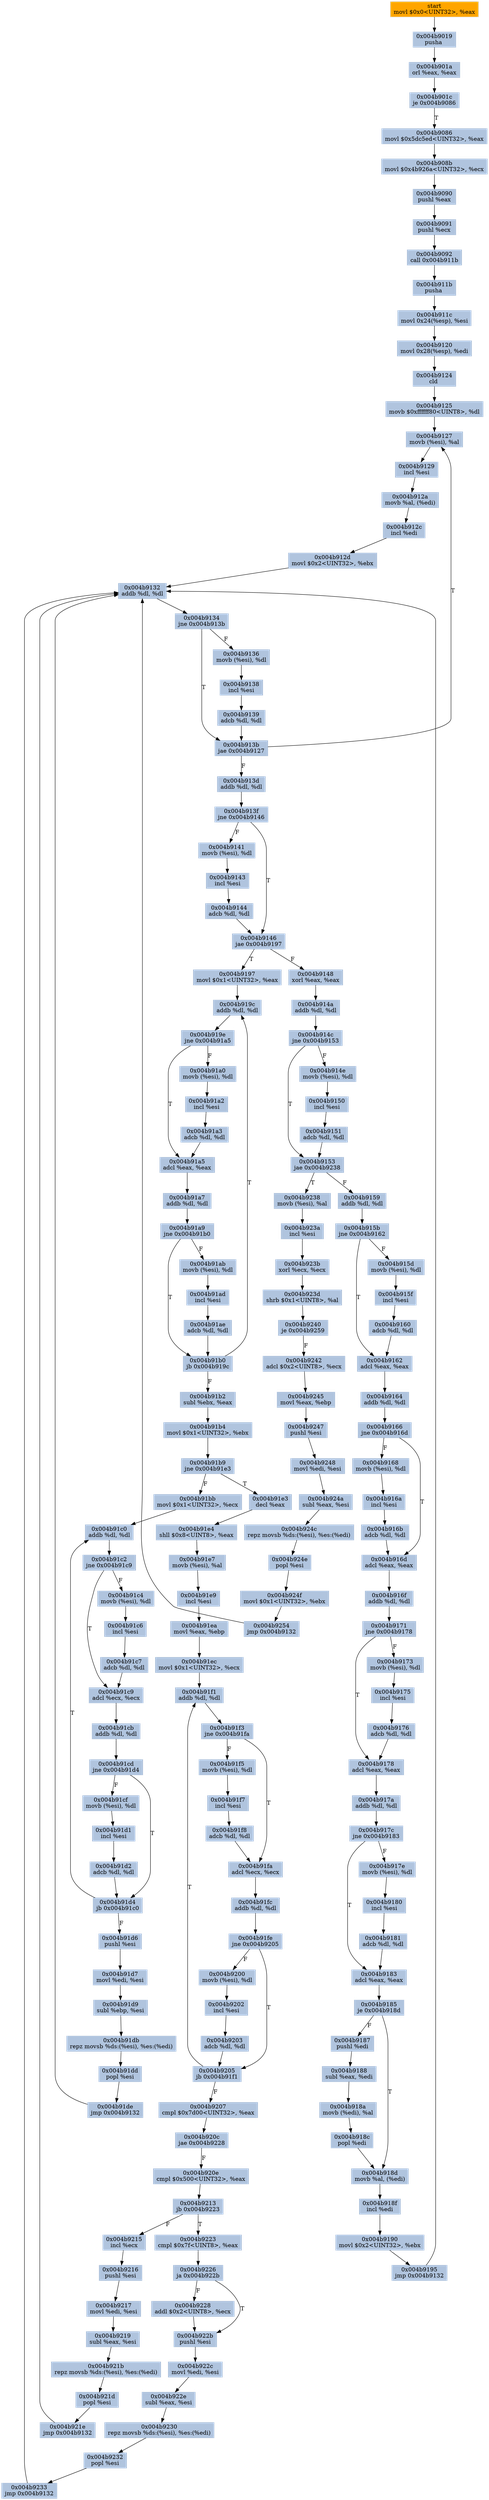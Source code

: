 digraph G {
node[shape=rectangle,style=filled,fillcolor=lightsteelblue,color=lightsteelblue]
bgcolor="transparent"
a0x004b9014movl_0x0UINT32_eax[label="start\nmovl $0x0<UINT32>, %eax",color="lightgrey",fillcolor="orange"];
a0x004b9019pusha_[label="0x004b9019\npusha "];
a0x004b901aorl_eax_eax[label="0x004b901a\norl %eax, %eax"];
a0x004b901cje_0x004b9086[label="0x004b901c\nje 0x004b9086"];
a0x004b9086movl_0x5dc5edUINT32_eax[label="0x004b9086\nmovl $0x5dc5ed<UINT32>, %eax"];
a0x004b908bmovl_0x4b926aUINT32_ecx[label="0x004b908b\nmovl $0x4b926a<UINT32>, %ecx"];
a0x004b9090pushl_eax[label="0x004b9090\npushl %eax"];
a0x004b9091pushl_ecx[label="0x004b9091\npushl %ecx"];
a0x004b9092call_0x004b911b[label="0x004b9092\ncall 0x004b911b"];
a0x004b911bpusha_[label="0x004b911b\npusha "];
a0x004b911cmovl_0x24esp__esi[label="0x004b911c\nmovl 0x24(%esp), %esi"];
a0x004b9120movl_0x28esp__edi[label="0x004b9120\nmovl 0x28(%esp), %edi"];
a0x004b9124cld_[label="0x004b9124\ncld "];
a0x004b9125movb_0xffffff80UINT8_dl[label="0x004b9125\nmovb $0xffffff80<UINT8>, %dl"];
a0x004b9127movb_esi__al[label="0x004b9127\nmovb (%esi), %al"];
a0x004b9129incl_esi[label="0x004b9129\nincl %esi"];
a0x004b912amovb_al_edi_[label="0x004b912a\nmovb %al, (%edi)"];
a0x004b912cincl_edi[label="0x004b912c\nincl %edi"];
a0x004b912dmovl_0x2UINT32_ebx[label="0x004b912d\nmovl $0x2<UINT32>, %ebx"];
a0x004b9132addb_dl_dl[label="0x004b9132\naddb %dl, %dl"];
a0x004b9134jne_0x004b913b[label="0x004b9134\njne 0x004b913b"];
a0x004b9136movb_esi__dl[label="0x004b9136\nmovb (%esi), %dl"];
a0x004b9138incl_esi[label="0x004b9138\nincl %esi"];
a0x004b9139adcb_dl_dl[label="0x004b9139\nadcb %dl, %dl"];
a0x004b913bjae_0x004b9127[label="0x004b913b\njae 0x004b9127"];
a0x004b913daddb_dl_dl[label="0x004b913d\naddb %dl, %dl"];
a0x004b913fjne_0x004b9146[label="0x004b913f\njne 0x004b9146"];
a0x004b9146jae_0x004b9197[label="0x004b9146\njae 0x004b9197"];
a0x004b9148xorl_eax_eax[label="0x004b9148\nxorl %eax, %eax"];
a0x004b914aaddb_dl_dl[label="0x004b914a\naddb %dl, %dl"];
a0x004b914cjne_0x004b9153[label="0x004b914c\njne 0x004b9153"];
a0x004b9153jae_0x004b9238[label="0x004b9153\njae 0x004b9238"];
a0x004b9159addb_dl_dl[label="0x004b9159\naddb %dl, %dl"];
a0x004b915bjne_0x004b9162[label="0x004b915b\njne 0x004b9162"];
a0x004b9162adcl_eax_eax[label="0x004b9162\nadcl %eax, %eax"];
a0x004b9164addb_dl_dl[label="0x004b9164\naddb %dl, %dl"];
a0x004b9166jne_0x004b916d[label="0x004b9166\njne 0x004b916d"];
a0x004b916dadcl_eax_eax[label="0x004b916d\nadcl %eax, %eax"];
a0x004b916faddb_dl_dl[label="0x004b916f\naddb %dl, %dl"];
a0x004b9171jne_0x004b9178[label="0x004b9171\njne 0x004b9178"];
a0x004b9178adcl_eax_eax[label="0x004b9178\nadcl %eax, %eax"];
a0x004b917aaddb_dl_dl[label="0x004b917a\naddb %dl, %dl"];
a0x004b917cjne_0x004b9183[label="0x004b917c\njne 0x004b9183"];
a0x004b917emovb_esi__dl[label="0x004b917e\nmovb (%esi), %dl"];
a0x004b9180incl_esi[label="0x004b9180\nincl %esi"];
a0x004b9181adcb_dl_dl[label="0x004b9181\nadcb %dl, %dl"];
a0x004b9183adcl_eax_eax[label="0x004b9183\nadcl %eax, %eax"];
a0x004b9185je_0x004b918d[label="0x004b9185\nje 0x004b918d"];
a0x004b918dmovb_al_edi_[label="0x004b918d\nmovb %al, (%edi)"];
a0x004b918fincl_edi[label="0x004b918f\nincl %edi"];
a0x004b9190movl_0x2UINT32_ebx[label="0x004b9190\nmovl $0x2<UINT32>, %ebx"];
a0x004b9195jmp_0x004b9132[label="0x004b9195\njmp 0x004b9132"];
a0x004b9197movl_0x1UINT32_eax[label="0x004b9197\nmovl $0x1<UINT32>, %eax"];
a0x004b919caddb_dl_dl[label="0x004b919c\naddb %dl, %dl"];
a0x004b919ejne_0x004b91a5[label="0x004b919e\njne 0x004b91a5"];
a0x004b91a5adcl_eax_eax[label="0x004b91a5\nadcl %eax, %eax"];
a0x004b91a7addb_dl_dl[label="0x004b91a7\naddb %dl, %dl"];
a0x004b91a9jne_0x004b91b0[label="0x004b91a9\njne 0x004b91b0"];
a0x004b91b0jb_0x004b919c[label="0x004b91b0\njb 0x004b919c"];
a0x004b91b2subl_ebx_eax[label="0x004b91b2\nsubl %ebx, %eax"];
a0x004b91b4movl_0x1UINT32_ebx[label="0x004b91b4\nmovl $0x1<UINT32>, %ebx"];
a0x004b91b9jne_0x004b91e3[label="0x004b91b9\njne 0x004b91e3"];
a0x004b91e3decl_eax[label="0x004b91e3\ndecl %eax"];
a0x004b91e4shll_0x8UINT8_eax[label="0x004b91e4\nshll $0x8<UINT8>, %eax"];
a0x004b91e7movb_esi__al[label="0x004b91e7\nmovb (%esi), %al"];
a0x004b91e9incl_esi[label="0x004b91e9\nincl %esi"];
a0x004b91eamovl_eax_ebp[label="0x004b91ea\nmovl %eax, %ebp"];
a0x004b91ecmovl_0x1UINT32_ecx[label="0x004b91ec\nmovl $0x1<UINT32>, %ecx"];
a0x004b91f1addb_dl_dl[label="0x004b91f1\naddb %dl, %dl"];
a0x004b91f3jne_0x004b91fa[label="0x004b91f3\njne 0x004b91fa"];
a0x004b91faadcl_ecx_ecx[label="0x004b91fa\nadcl %ecx, %ecx"];
a0x004b91fcaddb_dl_dl[label="0x004b91fc\naddb %dl, %dl"];
a0x004b91fejne_0x004b9205[label="0x004b91fe\njne 0x004b9205"];
a0x004b9205jb_0x004b91f1[label="0x004b9205\njb 0x004b91f1"];
a0x004b9200movb_esi__dl[label="0x004b9200\nmovb (%esi), %dl"];
a0x004b9202incl_esi[label="0x004b9202\nincl %esi"];
a0x004b9203adcb_dl_dl[label="0x004b9203\nadcb %dl, %dl"];
a0x004b9207cmpl_0x7d00UINT32_eax[label="0x004b9207\ncmpl $0x7d00<UINT32>, %eax"];
a0x004b920cjae_0x004b9228[label="0x004b920c\njae 0x004b9228"];
a0x004b920ecmpl_0x500UINT32_eax[label="0x004b920e\ncmpl $0x500<UINT32>, %eax"];
a0x004b9213jb_0x004b9223[label="0x004b9213\njb 0x004b9223"];
a0x004b9223cmpl_0x7fUINT8_eax[label="0x004b9223\ncmpl $0x7f<UINT8>, %eax"];
a0x004b9226ja_0x004b922b[label="0x004b9226\nja 0x004b922b"];
a0x004b9228addl_0x2UINT8_ecx[label="0x004b9228\naddl $0x2<UINT8>, %ecx"];
a0x004b922bpushl_esi[label="0x004b922b\npushl %esi"];
a0x004b922cmovl_edi_esi[label="0x004b922c\nmovl %edi, %esi"];
a0x004b922esubl_eax_esi[label="0x004b922e\nsubl %eax, %esi"];
a0x004b9230repz_movsb_ds_esi__es_edi_[label="0x004b9230\nrepz movsb %ds:(%esi), %es:(%edi)"];
a0x004b9232popl_esi[label="0x004b9232\npopl %esi"];
a0x004b9233jmp_0x004b9132[label="0x004b9233\njmp 0x004b9132"];
a0x004b91bbmovl_0x1UINT32_ecx[label="0x004b91bb\nmovl $0x1<UINT32>, %ecx"];
a0x004b91c0addb_dl_dl[label="0x004b91c0\naddb %dl, %dl"];
a0x004b91c2jne_0x004b91c9[label="0x004b91c2\njne 0x004b91c9"];
a0x004b91c9adcl_ecx_ecx[label="0x004b91c9\nadcl %ecx, %ecx"];
a0x004b91cbaddb_dl_dl[label="0x004b91cb\naddb %dl, %dl"];
a0x004b91cdjne_0x004b91d4[label="0x004b91cd\njne 0x004b91d4"];
a0x004b91d4jb_0x004b91c0[label="0x004b91d4\njb 0x004b91c0"];
a0x004b91d6pushl_esi[label="0x004b91d6\npushl %esi"];
a0x004b91d7movl_edi_esi[label="0x004b91d7\nmovl %edi, %esi"];
a0x004b91d9subl_ebp_esi[label="0x004b91d9\nsubl %ebp, %esi"];
a0x004b91dbrepz_movsb_ds_esi__es_edi_[label="0x004b91db\nrepz movsb %ds:(%esi), %es:(%edi)"];
a0x004b91ddpopl_esi[label="0x004b91dd\npopl %esi"];
a0x004b91dejmp_0x004b9132[label="0x004b91de\njmp 0x004b9132"];
a0x004b9141movb_esi__dl[label="0x004b9141\nmovb (%esi), %dl"];
a0x004b9143incl_esi[label="0x004b9143\nincl %esi"];
a0x004b9144adcb_dl_dl[label="0x004b9144\nadcb %dl, %dl"];
a0x004b914emovb_esi__dl[label="0x004b914e\nmovb (%esi), %dl"];
a0x004b9150incl_esi[label="0x004b9150\nincl %esi"];
a0x004b9151adcb_dl_dl[label="0x004b9151\nadcb %dl, %dl"];
a0x004b91abmovb_esi__dl[label="0x004b91ab\nmovb (%esi), %dl"];
a0x004b91adincl_esi[label="0x004b91ad\nincl %esi"];
a0x004b91aeadcb_dl_dl[label="0x004b91ae\nadcb %dl, %dl"];
a0x004b91cfmovb_esi__dl[label="0x004b91cf\nmovb (%esi), %dl"];
a0x004b91d1incl_esi[label="0x004b91d1\nincl %esi"];
a0x004b91d2adcb_dl_dl[label="0x004b91d2\nadcb %dl, %dl"];
a0x004b9173movb_esi__dl[label="0x004b9173\nmovb (%esi), %dl"];
a0x004b9175incl_esi[label="0x004b9175\nincl %esi"];
a0x004b9176adcb_dl_dl[label="0x004b9176\nadcb %dl, %dl"];
a0x004b91c4movb_esi__dl[label="0x004b91c4\nmovb (%esi), %dl"];
a0x004b91c6incl_esi[label="0x004b91c6\nincl %esi"];
a0x004b91c7adcb_dl_dl[label="0x004b91c7\nadcb %dl, %dl"];
a0x004b915dmovb_esi__dl[label="0x004b915d\nmovb (%esi), %dl"];
a0x004b915fincl_esi[label="0x004b915f\nincl %esi"];
a0x004b9160adcb_dl_dl[label="0x004b9160\nadcb %dl, %dl"];
a0x004b9215incl_ecx[label="0x004b9215\nincl %ecx"];
a0x004b9216pushl_esi[label="0x004b9216\npushl %esi"];
a0x004b9217movl_edi_esi[label="0x004b9217\nmovl %edi, %esi"];
a0x004b9219subl_eax_esi[label="0x004b9219\nsubl %eax, %esi"];
a0x004b921brepz_movsb_ds_esi__es_edi_[label="0x004b921b\nrepz movsb %ds:(%esi), %es:(%edi)"];
a0x004b921dpopl_esi[label="0x004b921d\npopl %esi"];
a0x004b921ejmp_0x004b9132[label="0x004b921e\njmp 0x004b9132"];
a0x004b9168movb_esi__dl[label="0x004b9168\nmovb (%esi), %dl"];
a0x004b916aincl_esi[label="0x004b916a\nincl %esi"];
a0x004b916badcb_dl_dl[label="0x004b916b\nadcb %dl, %dl"];
a0x004b91a0movb_esi__dl[label="0x004b91a0\nmovb (%esi), %dl"];
a0x004b91a2incl_esi[label="0x004b91a2\nincl %esi"];
a0x004b91a3adcb_dl_dl[label="0x004b91a3\nadcb %dl, %dl"];
a0x004b91f5movb_esi__dl[label="0x004b91f5\nmovb (%esi), %dl"];
a0x004b91f7incl_esi[label="0x004b91f7\nincl %esi"];
a0x004b91f8adcb_dl_dl[label="0x004b91f8\nadcb %dl, %dl"];
a0x004b9238movb_esi__al[label="0x004b9238\nmovb (%esi), %al"];
a0x004b923aincl_esi[label="0x004b923a\nincl %esi"];
a0x004b923bxorl_ecx_ecx[label="0x004b923b\nxorl %ecx, %ecx"];
a0x004b923dshrb_0x1UINT8_al[label="0x004b923d\nshrb $0x1<UINT8>, %al"];
a0x004b9240je_0x004b9259[label="0x004b9240\nje 0x004b9259"];
a0x004b9242adcl_0x2UINT8_ecx[label="0x004b9242\nadcl $0x2<UINT8>, %ecx"];
a0x004b9245movl_eax_ebp[label="0x004b9245\nmovl %eax, %ebp"];
a0x004b9247pushl_esi[label="0x004b9247\npushl %esi"];
a0x004b9248movl_edi_esi[label="0x004b9248\nmovl %edi, %esi"];
a0x004b924asubl_eax_esi[label="0x004b924a\nsubl %eax, %esi"];
a0x004b924crepz_movsb_ds_esi__es_edi_[label="0x004b924c\nrepz movsb %ds:(%esi), %es:(%edi)"];
a0x004b924epopl_esi[label="0x004b924e\npopl %esi"];
a0x004b924fmovl_0x1UINT32_ebx[label="0x004b924f\nmovl $0x1<UINT32>, %ebx"];
a0x004b9254jmp_0x004b9132[label="0x004b9254\njmp 0x004b9132"];
a0x004b9187pushl_edi[label="0x004b9187\npushl %edi"];
a0x004b9188subl_eax_edi[label="0x004b9188\nsubl %eax, %edi"];
a0x004b918amovb_edi__al[label="0x004b918a\nmovb (%edi), %al"];
a0x004b918cpopl_edi[label="0x004b918c\npopl %edi"];
a0x004b9014movl_0x0UINT32_eax -> a0x004b9019pusha_ [color="#000000"];
a0x004b9019pusha_ -> a0x004b901aorl_eax_eax [color="#000000"];
a0x004b901aorl_eax_eax -> a0x004b901cje_0x004b9086 [color="#000000"];
a0x004b901cje_0x004b9086 -> a0x004b9086movl_0x5dc5edUINT32_eax [color="#000000",label="T"];
a0x004b9086movl_0x5dc5edUINT32_eax -> a0x004b908bmovl_0x4b926aUINT32_ecx [color="#000000"];
a0x004b908bmovl_0x4b926aUINT32_ecx -> a0x004b9090pushl_eax [color="#000000"];
a0x004b9090pushl_eax -> a0x004b9091pushl_ecx [color="#000000"];
a0x004b9091pushl_ecx -> a0x004b9092call_0x004b911b [color="#000000"];
a0x004b9092call_0x004b911b -> a0x004b911bpusha_ [color="#000000"];
a0x004b911bpusha_ -> a0x004b911cmovl_0x24esp__esi [color="#000000"];
a0x004b911cmovl_0x24esp__esi -> a0x004b9120movl_0x28esp__edi [color="#000000"];
a0x004b9120movl_0x28esp__edi -> a0x004b9124cld_ [color="#000000"];
a0x004b9124cld_ -> a0x004b9125movb_0xffffff80UINT8_dl [color="#000000"];
a0x004b9125movb_0xffffff80UINT8_dl -> a0x004b9127movb_esi__al [color="#000000"];
a0x004b9127movb_esi__al -> a0x004b9129incl_esi [color="#000000"];
a0x004b9129incl_esi -> a0x004b912amovb_al_edi_ [color="#000000"];
a0x004b912amovb_al_edi_ -> a0x004b912cincl_edi [color="#000000"];
a0x004b912cincl_edi -> a0x004b912dmovl_0x2UINT32_ebx [color="#000000"];
a0x004b912dmovl_0x2UINT32_ebx -> a0x004b9132addb_dl_dl [color="#000000"];
a0x004b9132addb_dl_dl -> a0x004b9134jne_0x004b913b [color="#000000"];
a0x004b9134jne_0x004b913b -> a0x004b9136movb_esi__dl [color="#000000",label="F"];
a0x004b9136movb_esi__dl -> a0x004b9138incl_esi [color="#000000"];
a0x004b9138incl_esi -> a0x004b9139adcb_dl_dl [color="#000000"];
a0x004b9139adcb_dl_dl -> a0x004b913bjae_0x004b9127 [color="#000000"];
a0x004b913bjae_0x004b9127 -> a0x004b9127movb_esi__al [color="#000000",label="T"];
a0x004b9134jne_0x004b913b -> a0x004b913bjae_0x004b9127 [color="#000000",label="T"];
a0x004b913bjae_0x004b9127 -> a0x004b913daddb_dl_dl [color="#000000",label="F"];
a0x004b913daddb_dl_dl -> a0x004b913fjne_0x004b9146 [color="#000000"];
a0x004b913fjne_0x004b9146 -> a0x004b9146jae_0x004b9197 [color="#000000",label="T"];
a0x004b9146jae_0x004b9197 -> a0x004b9148xorl_eax_eax [color="#000000",label="F"];
a0x004b9148xorl_eax_eax -> a0x004b914aaddb_dl_dl [color="#000000"];
a0x004b914aaddb_dl_dl -> a0x004b914cjne_0x004b9153 [color="#000000"];
a0x004b914cjne_0x004b9153 -> a0x004b9153jae_0x004b9238 [color="#000000",label="T"];
a0x004b9153jae_0x004b9238 -> a0x004b9159addb_dl_dl [color="#000000",label="F"];
a0x004b9159addb_dl_dl -> a0x004b915bjne_0x004b9162 [color="#000000"];
a0x004b915bjne_0x004b9162 -> a0x004b9162adcl_eax_eax [color="#000000",label="T"];
a0x004b9162adcl_eax_eax -> a0x004b9164addb_dl_dl [color="#000000"];
a0x004b9164addb_dl_dl -> a0x004b9166jne_0x004b916d [color="#000000"];
a0x004b9166jne_0x004b916d -> a0x004b916dadcl_eax_eax [color="#000000",label="T"];
a0x004b916dadcl_eax_eax -> a0x004b916faddb_dl_dl [color="#000000"];
a0x004b916faddb_dl_dl -> a0x004b9171jne_0x004b9178 [color="#000000"];
a0x004b9171jne_0x004b9178 -> a0x004b9178adcl_eax_eax [color="#000000",label="T"];
a0x004b9178adcl_eax_eax -> a0x004b917aaddb_dl_dl [color="#000000"];
a0x004b917aaddb_dl_dl -> a0x004b917cjne_0x004b9183 [color="#000000"];
a0x004b917cjne_0x004b9183 -> a0x004b917emovb_esi__dl [color="#000000",label="F"];
a0x004b917emovb_esi__dl -> a0x004b9180incl_esi [color="#000000"];
a0x004b9180incl_esi -> a0x004b9181adcb_dl_dl [color="#000000"];
a0x004b9181adcb_dl_dl -> a0x004b9183adcl_eax_eax [color="#000000"];
a0x004b9183adcl_eax_eax -> a0x004b9185je_0x004b918d [color="#000000"];
a0x004b9185je_0x004b918d -> a0x004b918dmovb_al_edi_ [color="#000000",label="T"];
a0x004b918dmovb_al_edi_ -> a0x004b918fincl_edi [color="#000000"];
a0x004b918fincl_edi -> a0x004b9190movl_0x2UINT32_ebx [color="#000000"];
a0x004b9190movl_0x2UINT32_ebx -> a0x004b9195jmp_0x004b9132 [color="#000000"];
a0x004b9195jmp_0x004b9132 -> a0x004b9132addb_dl_dl [color="#000000"];
a0x004b9146jae_0x004b9197 -> a0x004b9197movl_0x1UINT32_eax [color="#000000",label="T"];
a0x004b9197movl_0x1UINT32_eax -> a0x004b919caddb_dl_dl [color="#000000"];
a0x004b919caddb_dl_dl -> a0x004b919ejne_0x004b91a5 [color="#000000"];
a0x004b919ejne_0x004b91a5 -> a0x004b91a5adcl_eax_eax [color="#000000",label="T"];
a0x004b91a5adcl_eax_eax -> a0x004b91a7addb_dl_dl [color="#000000"];
a0x004b91a7addb_dl_dl -> a0x004b91a9jne_0x004b91b0 [color="#000000"];
a0x004b91a9jne_0x004b91b0 -> a0x004b91b0jb_0x004b919c [color="#000000",label="T"];
a0x004b91b0jb_0x004b919c -> a0x004b91b2subl_ebx_eax [color="#000000",label="F"];
a0x004b91b2subl_ebx_eax -> a0x004b91b4movl_0x1UINT32_ebx [color="#000000"];
a0x004b91b4movl_0x1UINT32_ebx -> a0x004b91b9jne_0x004b91e3 [color="#000000"];
a0x004b91b9jne_0x004b91e3 -> a0x004b91e3decl_eax [color="#000000",label="T"];
a0x004b91e3decl_eax -> a0x004b91e4shll_0x8UINT8_eax [color="#000000"];
a0x004b91e4shll_0x8UINT8_eax -> a0x004b91e7movb_esi__al [color="#000000"];
a0x004b91e7movb_esi__al -> a0x004b91e9incl_esi [color="#000000"];
a0x004b91e9incl_esi -> a0x004b91eamovl_eax_ebp [color="#000000"];
a0x004b91eamovl_eax_ebp -> a0x004b91ecmovl_0x1UINT32_ecx [color="#000000"];
a0x004b91ecmovl_0x1UINT32_ecx -> a0x004b91f1addb_dl_dl [color="#000000"];
a0x004b91f1addb_dl_dl -> a0x004b91f3jne_0x004b91fa [color="#000000"];
a0x004b91f3jne_0x004b91fa -> a0x004b91faadcl_ecx_ecx [color="#000000",label="T"];
a0x004b91faadcl_ecx_ecx -> a0x004b91fcaddb_dl_dl [color="#000000"];
a0x004b91fcaddb_dl_dl -> a0x004b91fejne_0x004b9205 [color="#000000"];
a0x004b91fejne_0x004b9205 -> a0x004b9205jb_0x004b91f1 [color="#000000",label="T"];
a0x004b9205jb_0x004b91f1 -> a0x004b91f1addb_dl_dl [color="#000000",label="T"];
a0x004b91fejne_0x004b9205 -> a0x004b9200movb_esi__dl [color="#000000",label="F"];
a0x004b9200movb_esi__dl -> a0x004b9202incl_esi [color="#000000"];
a0x004b9202incl_esi -> a0x004b9203adcb_dl_dl [color="#000000"];
a0x004b9203adcb_dl_dl -> a0x004b9205jb_0x004b91f1 [color="#000000"];
a0x004b9205jb_0x004b91f1 -> a0x004b9207cmpl_0x7d00UINT32_eax [color="#000000",label="F"];
a0x004b9207cmpl_0x7d00UINT32_eax -> a0x004b920cjae_0x004b9228 [color="#000000"];
a0x004b920cjae_0x004b9228 -> a0x004b920ecmpl_0x500UINT32_eax [color="#000000",label="F"];
a0x004b920ecmpl_0x500UINT32_eax -> a0x004b9213jb_0x004b9223 [color="#000000"];
a0x004b9213jb_0x004b9223 -> a0x004b9223cmpl_0x7fUINT8_eax [color="#000000",label="T"];
a0x004b9223cmpl_0x7fUINT8_eax -> a0x004b9226ja_0x004b922b [color="#000000"];
a0x004b9226ja_0x004b922b -> a0x004b9228addl_0x2UINT8_ecx [color="#000000",label="F"];
a0x004b9228addl_0x2UINT8_ecx -> a0x004b922bpushl_esi [color="#000000"];
a0x004b922bpushl_esi -> a0x004b922cmovl_edi_esi [color="#000000"];
a0x004b922cmovl_edi_esi -> a0x004b922esubl_eax_esi [color="#000000"];
a0x004b922esubl_eax_esi -> a0x004b9230repz_movsb_ds_esi__es_edi_ [color="#000000"];
a0x004b9230repz_movsb_ds_esi__es_edi_ -> a0x004b9232popl_esi [color="#000000"];
a0x004b9232popl_esi -> a0x004b9233jmp_0x004b9132 [color="#000000"];
a0x004b9233jmp_0x004b9132 -> a0x004b9132addb_dl_dl [color="#000000"];
a0x004b91b9jne_0x004b91e3 -> a0x004b91bbmovl_0x1UINT32_ecx [color="#000000",label="F"];
a0x004b91bbmovl_0x1UINT32_ecx -> a0x004b91c0addb_dl_dl [color="#000000"];
a0x004b91c0addb_dl_dl -> a0x004b91c2jne_0x004b91c9 [color="#000000"];
a0x004b91c2jne_0x004b91c9 -> a0x004b91c9adcl_ecx_ecx [color="#000000",label="T"];
a0x004b91c9adcl_ecx_ecx -> a0x004b91cbaddb_dl_dl [color="#000000"];
a0x004b91cbaddb_dl_dl -> a0x004b91cdjne_0x004b91d4 [color="#000000"];
a0x004b91cdjne_0x004b91d4 -> a0x004b91d4jb_0x004b91c0 [color="#000000",label="T"];
a0x004b91d4jb_0x004b91c0 -> a0x004b91c0addb_dl_dl [color="#000000",label="T"];
a0x004b91d4jb_0x004b91c0 -> a0x004b91d6pushl_esi [color="#000000",label="F"];
a0x004b91d6pushl_esi -> a0x004b91d7movl_edi_esi [color="#000000"];
a0x004b91d7movl_edi_esi -> a0x004b91d9subl_ebp_esi [color="#000000"];
a0x004b91d9subl_ebp_esi -> a0x004b91dbrepz_movsb_ds_esi__es_edi_ [color="#000000"];
a0x004b91dbrepz_movsb_ds_esi__es_edi_ -> a0x004b91ddpopl_esi [color="#000000"];
a0x004b91ddpopl_esi -> a0x004b91dejmp_0x004b9132 [color="#000000"];
a0x004b91dejmp_0x004b9132 -> a0x004b9132addb_dl_dl [color="#000000"];
a0x004b917cjne_0x004b9183 -> a0x004b9183adcl_eax_eax [color="#000000",label="T"];
a0x004b913fjne_0x004b9146 -> a0x004b9141movb_esi__dl [color="#000000",label="F"];
a0x004b9141movb_esi__dl -> a0x004b9143incl_esi [color="#000000"];
a0x004b9143incl_esi -> a0x004b9144adcb_dl_dl [color="#000000"];
a0x004b9144adcb_dl_dl -> a0x004b9146jae_0x004b9197 [color="#000000"];
a0x004b914cjne_0x004b9153 -> a0x004b914emovb_esi__dl [color="#000000",label="F"];
a0x004b914emovb_esi__dl -> a0x004b9150incl_esi [color="#000000"];
a0x004b9150incl_esi -> a0x004b9151adcb_dl_dl [color="#000000"];
a0x004b9151adcb_dl_dl -> a0x004b9153jae_0x004b9238 [color="#000000"];
a0x004b91a9jne_0x004b91b0 -> a0x004b91abmovb_esi__dl [color="#000000",label="F"];
a0x004b91abmovb_esi__dl -> a0x004b91adincl_esi [color="#000000"];
a0x004b91adincl_esi -> a0x004b91aeadcb_dl_dl [color="#000000"];
a0x004b91aeadcb_dl_dl -> a0x004b91b0jb_0x004b919c [color="#000000"];
a0x004b91cdjne_0x004b91d4 -> a0x004b91cfmovb_esi__dl [color="#000000",label="F"];
a0x004b91cfmovb_esi__dl -> a0x004b91d1incl_esi [color="#000000"];
a0x004b91d1incl_esi -> a0x004b91d2adcb_dl_dl [color="#000000"];
a0x004b91d2adcb_dl_dl -> a0x004b91d4jb_0x004b91c0 [color="#000000"];
a0x004b9171jne_0x004b9178 -> a0x004b9173movb_esi__dl [color="#000000",label="F"];
a0x004b9173movb_esi__dl -> a0x004b9175incl_esi [color="#000000"];
a0x004b9175incl_esi -> a0x004b9176adcb_dl_dl [color="#000000"];
a0x004b9176adcb_dl_dl -> a0x004b9178adcl_eax_eax [color="#000000"];
a0x004b91c2jne_0x004b91c9 -> a0x004b91c4movb_esi__dl [color="#000000",label="F"];
a0x004b91c4movb_esi__dl -> a0x004b91c6incl_esi [color="#000000"];
a0x004b91c6incl_esi -> a0x004b91c7adcb_dl_dl [color="#000000"];
a0x004b91c7adcb_dl_dl -> a0x004b91c9adcl_ecx_ecx [color="#000000"];
a0x004b915bjne_0x004b9162 -> a0x004b915dmovb_esi__dl [color="#000000",label="F"];
a0x004b915dmovb_esi__dl -> a0x004b915fincl_esi [color="#000000"];
a0x004b915fincl_esi -> a0x004b9160adcb_dl_dl [color="#000000"];
a0x004b9160adcb_dl_dl -> a0x004b9162adcl_eax_eax [color="#000000"];
a0x004b91b0jb_0x004b919c -> a0x004b919caddb_dl_dl [color="#000000",label="T"];
a0x004b9213jb_0x004b9223 -> a0x004b9215incl_ecx [color="#000000",label="F"];
a0x004b9215incl_ecx -> a0x004b9216pushl_esi [color="#000000"];
a0x004b9216pushl_esi -> a0x004b9217movl_edi_esi [color="#000000"];
a0x004b9217movl_edi_esi -> a0x004b9219subl_eax_esi [color="#000000"];
a0x004b9219subl_eax_esi -> a0x004b921brepz_movsb_ds_esi__es_edi_ [color="#000000"];
a0x004b921brepz_movsb_ds_esi__es_edi_ -> a0x004b921dpopl_esi [color="#000000"];
a0x004b921dpopl_esi -> a0x004b921ejmp_0x004b9132 [color="#000000"];
a0x004b921ejmp_0x004b9132 -> a0x004b9132addb_dl_dl [color="#000000"];
a0x004b9166jne_0x004b916d -> a0x004b9168movb_esi__dl [color="#000000",label="F"];
a0x004b9168movb_esi__dl -> a0x004b916aincl_esi [color="#000000"];
a0x004b916aincl_esi -> a0x004b916badcb_dl_dl [color="#000000"];
a0x004b916badcb_dl_dl -> a0x004b916dadcl_eax_eax [color="#000000"];
a0x004b919ejne_0x004b91a5 -> a0x004b91a0movb_esi__dl [color="#000000",label="F"];
a0x004b91a0movb_esi__dl -> a0x004b91a2incl_esi [color="#000000"];
a0x004b91a2incl_esi -> a0x004b91a3adcb_dl_dl [color="#000000"];
a0x004b91a3adcb_dl_dl -> a0x004b91a5adcl_eax_eax [color="#000000"];
a0x004b91f3jne_0x004b91fa -> a0x004b91f5movb_esi__dl [color="#000000",label="F"];
a0x004b91f5movb_esi__dl -> a0x004b91f7incl_esi [color="#000000"];
a0x004b91f7incl_esi -> a0x004b91f8adcb_dl_dl [color="#000000"];
a0x004b91f8adcb_dl_dl -> a0x004b91faadcl_ecx_ecx [color="#000000"];
a0x004b9226ja_0x004b922b -> a0x004b922bpushl_esi [color="#000000",label="T"];
a0x004b9153jae_0x004b9238 -> a0x004b9238movb_esi__al [color="#000000",label="T"];
a0x004b9238movb_esi__al -> a0x004b923aincl_esi [color="#000000"];
a0x004b923aincl_esi -> a0x004b923bxorl_ecx_ecx [color="#000000"];
a0x004b923bxorl_ecx_ecx -> a0x004b923dshrb_0x1UINT8_al [color="#000000"];
a0x004b923dshrb_0x1UINT8_al -> a0x004b9240je_0x004b9259 [color="#000000"];
a0x004b9240je_0x004b9259 -> a0x004b9242adcl_0x2UINT8_ecx [color="#000000",label="F"];
a0x004b9242adcl_0x2UINT8_ecx -> a0x004b9245movl_eax_ebp [color="#000000"];
a0x004b9245movl_eax_ebp -> a0x004b9247pushl_esi [color="#000000"];
a0x004b9247pushl_esi -> a0x004b9248movl_edi_esi [color="#000000"];
a0x004b9248movl_edi_esi -> a0x004b924asubl_eax_esi [color="#000000"];
a0x004b924asubl_eax_esi -> a0x004b924crepz_movsb_ds_esi__es_edi_ [color="#000000"];
a0x004b924crepz_movsb_ds_esi__es_edi_ -> a0x004b924epopl_esi [color="#000000"];
a0x004b924epopl_esi -> a0x004b924fmovl_0x1UINT32_ebx [color="#000000"];
a0x004b924fmovl_0x1UINT32_ebx -> a0x004b9254jmp_0x004b9132 [color="#000000"];
a0x004b9254jmp_0x004b9132 -> a0x004b9132addb_dl_dl [color="#000000"];
a0x004b9185je_0x004b918d -> a0x004b9187pushl_edi [color="#000000",label="F"];
a0x004b9187pushl_edi -> a0x004b9188subl_eax_edi [color="#000000"];
a0x004b9188subl_eax_edi -> a0x004b918amovb_edi__al [color="#000000"];
a0x004b918amovb_edi__al -> a0x004b918cpopl_edi [color="#000000"];
a0x004b918cpopl_edi -> a0x004b918dmovb_al_edi_ [color="#000000"];
}

